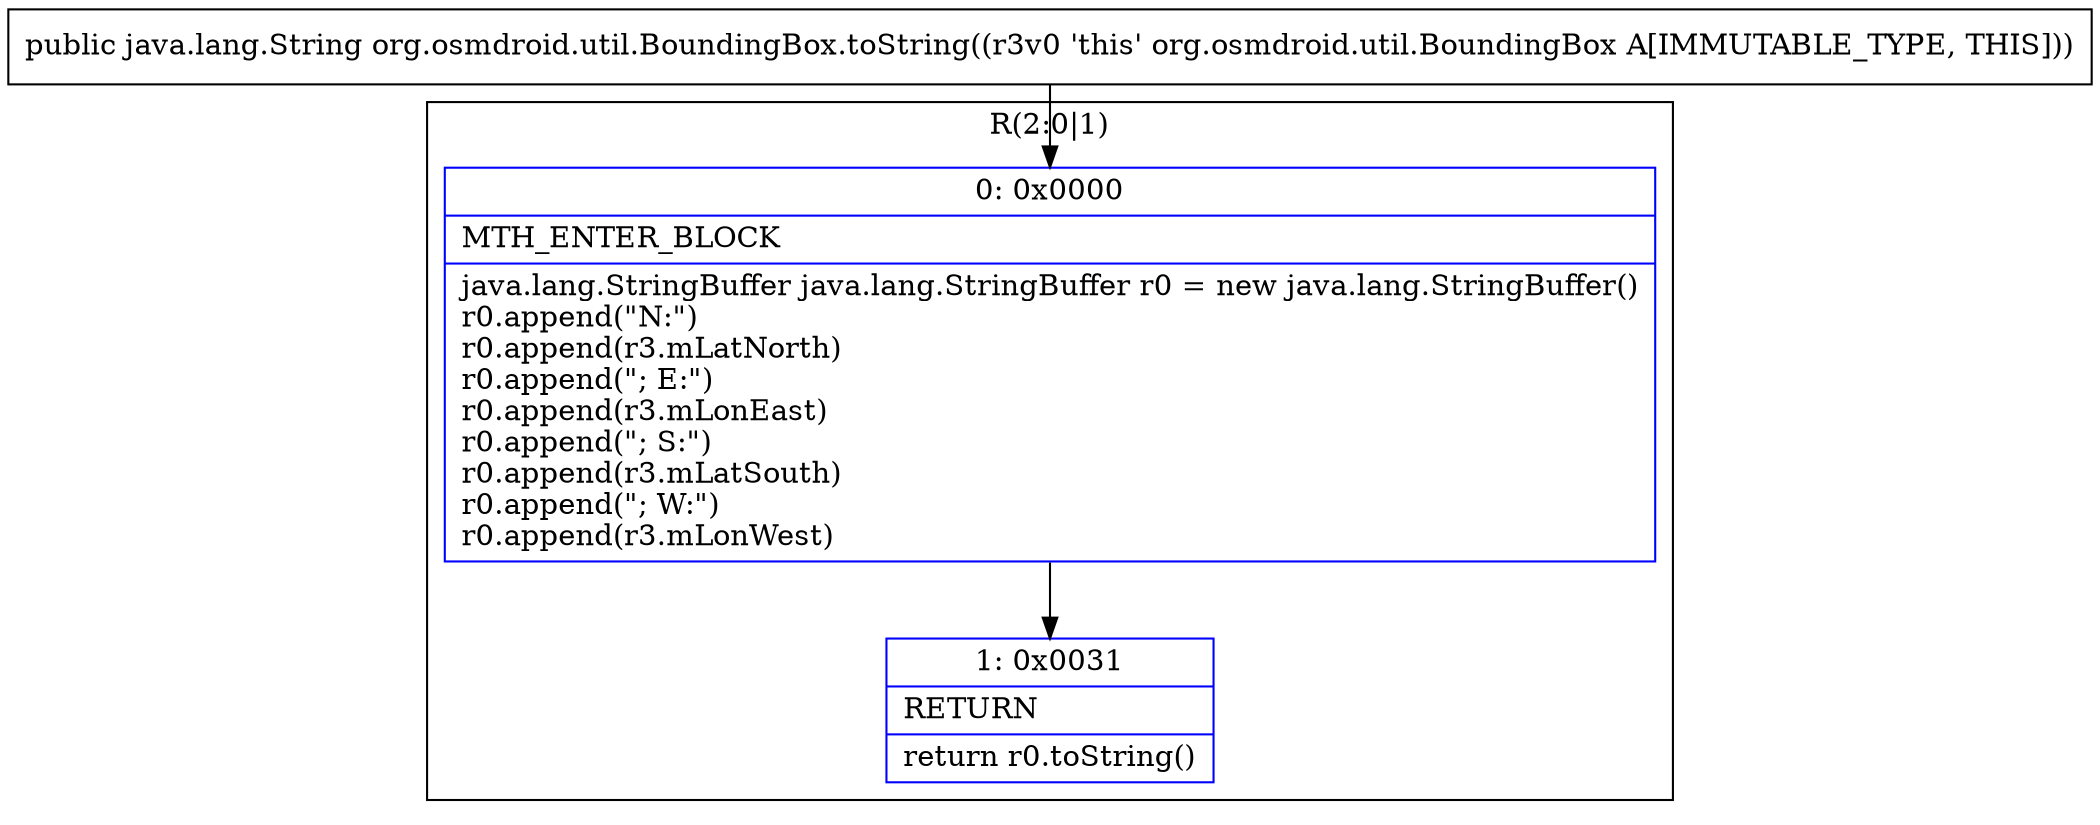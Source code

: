 digraph "CFG fororg.osmdroid.util.BoundingBox.toString()Ljava\/lang\/String;" {
subgraph cluster_Region_988129257 {
label = "R(2:0|1)";
node [shape=record,color=blue];
Node_0 [shape=record,label="{0\:\ 0x0000|MTH_ENTER_BLOCK\l|java.lang.StringBuffer java.lang.StringBuffer r0 = new java.lang.StringBuffer()\lr0.append(\"N:\")\lr0.append(r3.mLatNorth)\lr0.append(\"; E:\")\lr0.append(r3.mLonEast)\lr0.append(\"; S:\")\lr0.append(r3.mLatSouth)\lr0.append(\"; W:\")\lr0.append(r3.mLonWest)\l}"];
Node_1 [shape=record,label="{1\:\ 0x0031|RETURN\l|return r0.toString()\l}"];
}
MethodNode[shape=record,label="{public java.lang.String org.osmdroid.util.BoundingBox.toString((r3v0 'this' org.osmdroid.util.BoundingBox A[IMMUTABLE_TYPE, THIS])) }"];
MethodNode -> Node_0;
Node_0 -> Node_1;
}

